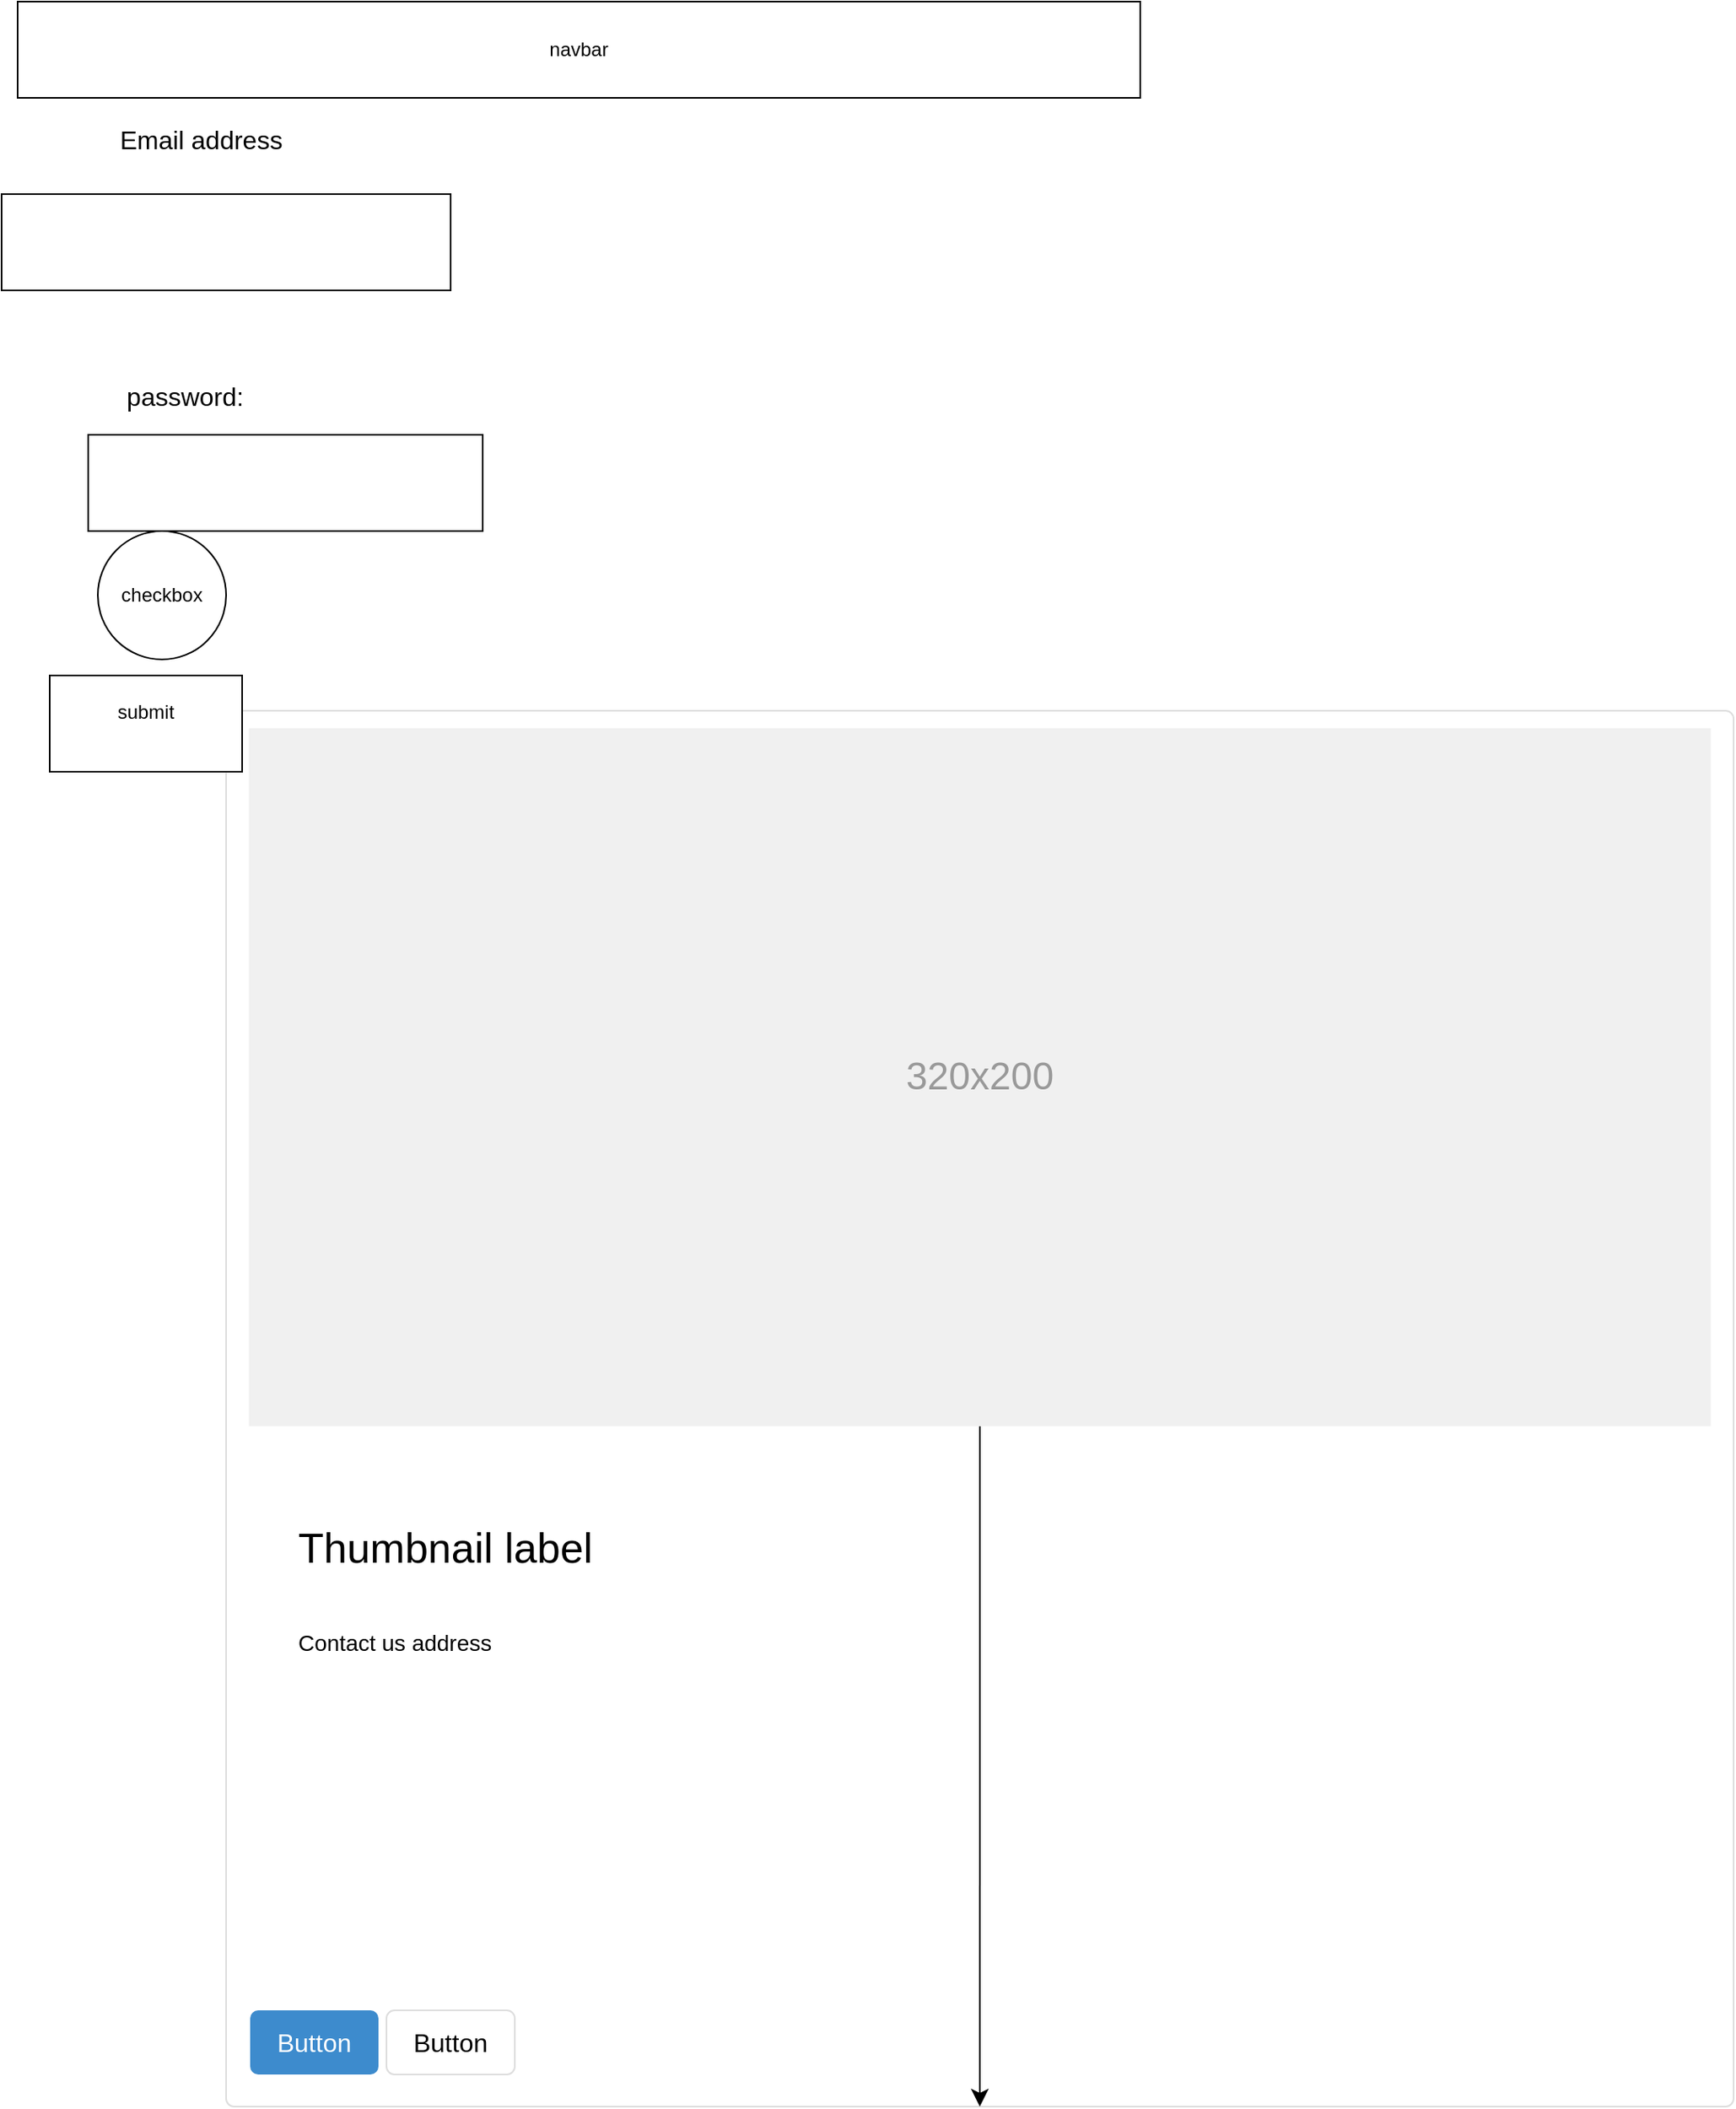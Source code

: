 <mxfile version="23.1.5" type="device">
  <diagram name="Page-1" id="c9db0220-8083-56f3-ca83-edcdcd058819">
    <mxGraphModel dx="2865" dy="835" grid="1" gridSize="10" guides="1" tooltips="1" connect="1" arrows="1" fold="1" page="1" pageScale="1.5" pageWidth="826" pageHeight="1169" background="none" math="0" shadow="0">
      <root>
        <mxCell id="0" style=";html=1;" />
        <mxCell id="1" style=";html=1;" parent="0" />
        <mxCell id="3d76a8aef4d5c911-54" value="" style="html=1;shadow=0;dashed=0;shape=mxgraph.bootstrap.rrect;rSize=5;strokeColor=#dddddd;rounded=0;fontSize=12;align=center;" parent="1" vertex="1">
          <mxGeometry x="90" y="442" width="940" height="870" as="geometry" />
        </mxCell>
        <mxCell id="vwMvpIuWMSpkFSHil-d--6" style="edgeStyle=none;curved=1;rounded=0;orthogonalLoop=1;jettySize=auto;html=1;exitX=0.5;exitY=1;exitDx=0;exitDy=0;fontSize=12;startSize=8;endSize=8;" edge="1" parent="3d76a8aef4d5c911-54" source="3d76a8aef4d5c911-55" target="3d76a8aef4d5c911-54">
          <mxGeometry relative="1" as="geometry" />
        </mxCell>
        <mxCell id="3d76a8aef4d5c911-55" value="320x200" style="shape=rect;fontSize=24;fillColor=#f0f0f0;strokeColor=none;fontColor=#999999;whiteSpace=wrap;" parent="3d76a8aef4d5c911-54" vertex="1">
          <mxGeometry x="14.242" y="10.875" width="911.515" height="435" as="geometry" />
        </mxCell>
        <mxCell id="3d76a8aef4d5c911-56" value="Thumbnail label" style="html=1;shadow=0;dashed=0;shape=mxgraph.bootstrap.anchor;fontSize=26;align=left;whiteSpace=wrap;" parent="3d76a8aef4d5c911-54" vertex="1">
          <mxGeometry x="42.727" y="478.5" width="854.545" height="87" as="geometry" />
        </mxCell>
        <mxCell id="3d76a8aef4d5c911-57" value="Contact us address" style="html=1;shadow=0;dashed=0;shape=mxgraph.bootstrap.anchor;strokeColor=#dddddd;whiteSpace=wrap;align=left;verticalAlign=top;fontSize=14;whiteSpace=wrap;" parent="3d76a8aef4d5c911-54" vertex="1">
          <mxGeometry x="42.727" y="565.5" width="854.545" height="174" as="geometry" />
        </mxCell>
        <mxCell id="3d76a8aef4d5c911-58" value="Button" style="html=1;shadow=0;dashed=0;shape=mxgraph.bootstrap.rrect;rSize=5;fontSize=16;fillColor=#3D8BCD;strokeColor=none;fontColor=#ffffff;whiteSpace=wrap;" parent="3d76a8aef4d5c911-54" vertex="1">
          <mxGeometry y="1" width="80" height="40" relative="1" as="geometry">
            <mxPoint x="15" y="-60" as="offset" />
          </mxGeometry>
        </mxCell>
        <mxCell id="3d76a8aef4d5c911-59" value="Button" style="html=1;shadow=0;dashed=0;shape=mxgraph.bootstrap.rrect;rSize=5;fontSize=16;strokeColor=#dddddd;whiteSpace=wrap;" parent="3d76a8aef4d5c911-54" vertex="1">
          <mxGeometry y="1" width="80" height="40" relative="1" as="geometry">
            <mxPoint x="100" y="-60" as="offset" />
          </mxGeometry>
        </mxCell>
        <mxCell id="vwMvpIuWMSpkFSHil-d--3" value="navbar" style="whiteSpace=wrap;html=1;" vertex="1" parent="1">
          <mxGeometry x="-40" width="700" height="60" as="geometry" />
        </mxCell>
        <mxCell id="vwMvpIuWMSpkFSHil-d--4" value="Email address&lt;div&gt;&lt;br/&gt;&lt;/div&gt;" style="text;html=1;align=center;verticalAlign=middle;resizable=0;points=[];autosize=1;strokeColor=none;fillColor=none;fontSize=16;" vertex="1" parent="1">
          <mxGeometry x="14" y="71" width="120" height="50" as="geometry" />
        </mxCell>
        <mxCell id="vwMvpIuWMSpkFSHil-d--5" value="" style="whiteSpace=wrap;html=1;" vertex="1" parent="1">
          <mxGeometry x="-50" y="120" width="280" height="60" as="geometry" />
        </mxCell>
        <mxCell id="vwMvpIuWMSpkFSHil-d--7" value="password:" style="text;html=1;align=center;verticalAlign=middle;resizable=0;points=[];autosize=1;strokeColor=none;fillColor=none;fontSize=16;" vertex="1" parent="1">
          <mxGeometry x="14" y="231" width="100" height="30" as="geometry" />
        </mxCell>
        <mxCell id="vwMvpIuWMSpkFSHil-d--9" value="" style="whiteSpace=wrap;html=1;" vertex="1" parent="1">
          <mxGeometry x="4" y="270" width="246" height="60" as="geometry" />
        </mxCell>
        <mxCell id="vwMvpIuWMSpkFSHil-d--10" value="checkbox" style="ellipse;whiteSpace=wrap;html=1;" vertex="1" parent="1">
          <mxGeometry x="10" y="330" width="80" height="80" as="geometry" />
        </mxCell>
        <mxCell id="vwMvpIuWMSpkFSHil-d--11" value="submit&lt;div&gt;&lt;br/&gt;&lt;/div&gt;" style="whiteSpace=wrap;html=1;" vertex="1" parent="1">
          <mxGeometry x="-20" y="420" width="120" height="60" as="geometry" />
        </mxCell>
      </root>
    </mxGraphModel>
  </diagram>
</mxfile>
